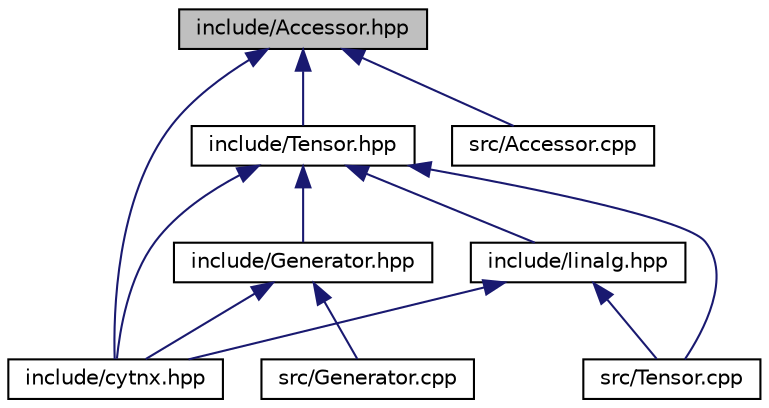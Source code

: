 digraph "include/Accessor.hpp"
{
  edge [fontname="Helvetica",fontsize="10",labelfontname="Helvetica",labelfontsize="10"];
  node [fontname="Helvetica",fontsize="10",shape=record];
  Node15 [label="include/Accessor.hpp",height=0.2,width=0.4,color="black", fillcolor="grey75", style="filled", fontcolor="black"];
  Node15 -> Node16 [dir="back",color="midnightblue",fontsize="10",style="solid",fontname="Helvetica"];
  Node16 [label="include/cytnx.hpp",height=0.2,width=0.4,color="black", fillcolor="white", style="filled",URL="$cytnx_8hpp.html"];
  Node15 -> Node17 [dir="back",color="midnightblue",fontsize="10",style="solid",fontname="Helvetica"];
  Node17 [label="include/Tensor.hpp",height=0.2,width=0.4,color="black", fillcolor="white", style="filled",URL="$Tensor_8hpp.html"];
  Node17 -> Node16 [dir="back",color="midnightblue",fontsize="10",style="solid",fontname="Helvetica"];
  Node17 -> Node18 [dir="back",color="midnightblue",fontsize="10",style="solid",fontname="Helvetica"];
  Node18 [label="include/Generator.hpp",height=0.2,width=0.4,color="black", fillcolor="white", style="filled",URL="$Generator_8hpp.html"];
  Node18 -> Node16 [dir="back",color="midnightblue",fontsize="10",style="solid",fontname="Helvetica"];
  Node18 -> Node19 [dir="back",color="midnightblue",fontsize="10",style="solid",fontname="Helvetica"];
  Node19 [label="src/Generator.cpp",height=0.2,width=0.4,color="black", fillcolor="white", style="filled",URL="$Generator_8cpp.html"];
  Node17 -> Node20 [dir="back",color="midnightblue",fontsize="10",style="solid",fontname="Helvetica"];
  Node20 [label="include/linalg.hpp",height=0.2,width=0.4,color="black", fillcolor="white", style="filled",URL="$linalg_8hpp.html"];
  Node20 -> Node16 [dir="back",color="midnightblue",fontsize="10",style="solid",fontname="Helvetica"];
  Node20 -> Node21 [dir="back",color="midnightblue",fontsize="10",style="solid",fontname="Helvetica"];
  Node21 [label="src/Tensor.cpp",height=0.2,width=0.4,color="black", fillcolor="white", style="filled",URL="$Tensor_8cpp.html"];
  Node17 -> Node21 [dir="back",color="midnightblue",fontsize="10",style="solid",fontname="Helvetica"];
  Node15 -> Node22 [dir="back",color="midnightblue",fontsize="10",style="solid",fontname="Helvetica"];
  Node22 [label="src/Accessor.cpp",height=0.2,width=0.4,color="black", fillcolor="white", style="filled",URL="$Accessor_8cpp.html"];
}
